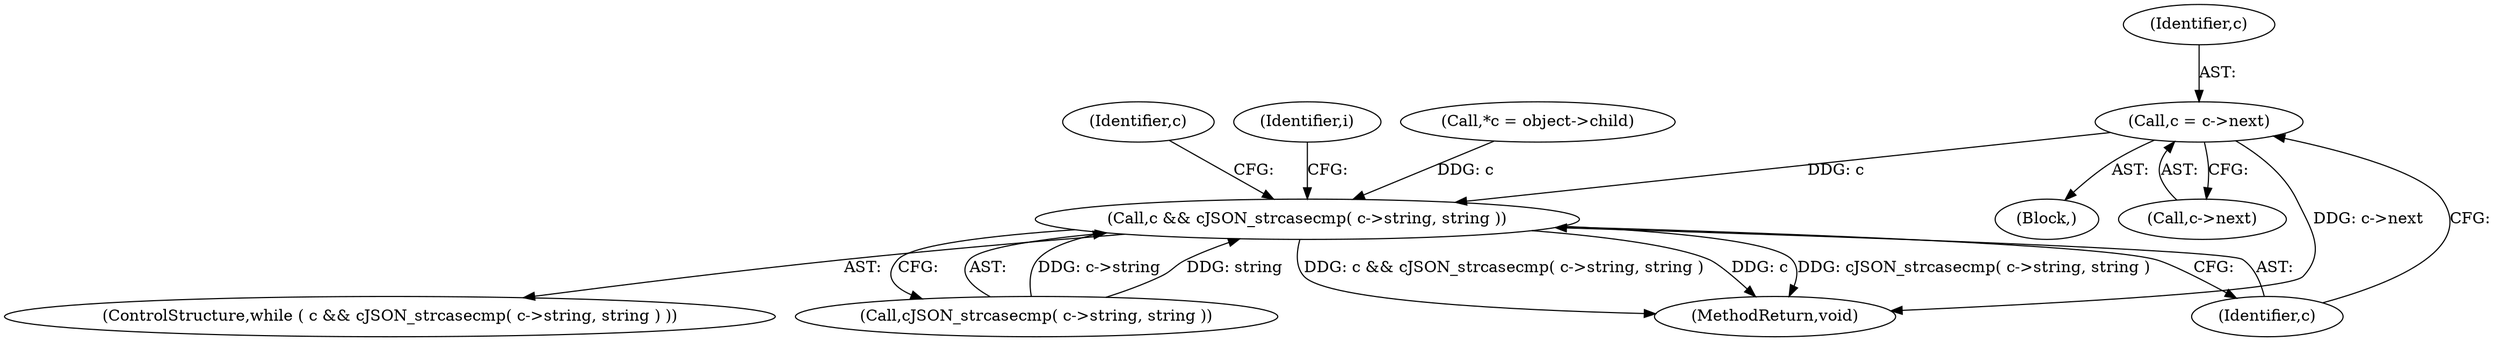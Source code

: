 digraph "1_iperf_91f2fa59e8ed80dfbf400add0164ee0e508e412a_30@del" {
"1000126" [label="(Call,c = c->next)"];
"1000116" [label="(Call,c && cJSON_strcasecmp( c->string, string ))"];
"1000144" [label="(MethodReturn,void)"];
"1000115" [label="(ControlStructure,while ( c && cJSON_strcasecmp( c->string, string ) ))"];
"1000127" [label="(Identifier,c)"];
"1000110" [label="(Call,*c = object->child)"];
"1000132" [label="(Identifier,c)"];
"1000118" [label="(Call,cJSON_strcasecmp( c->string, string ))"];
"1000123" [label="(Block,)"];
"1000117" [label="(Identifier,c)"];
"1000128" [label="(Call,c->next)"];
"1000116" [label="(Call,c && cJSON_strcasecmp( c->string, string ))"];
"1000125" [label="(Identifier,i)"];
"1000126" [label="(Call,c = c->next)"];
"1000126" -> "1000123"  [label="AST: "];
"1000126" -> "1000128"  [label="CFG: "];
"1000127" -> "1000126"  [label="AST: "];
"1000128" -> "1000126"  [label="AST: "];
"1000117" -> "1000126"  [label="CFG: "];
"1000126" -> "1000144"  [label="DDG: c->next"];
"1000126" -> "1000116"  [label="DDG: c"];
"1000116" -> "1000115"  [label="AST: "];
"1000116" -> "1000117"  [label="CFG: "];
"1000116" -> "1000118"  [label="CFG: "];
"1000117" -> "1000116"  [label="AST: "];
"1000118" -> "1000116"  [label="AST: "];
"1000125" -> "1000116"  [label="CFG: "];
"1000132" -> "1000116"  [label="CFG: "];
"1000116" -> "1000144"  [label="DDG: c"];
"1000116" -> "1000144"  [label="DDG: cJSON_strcasecmp( c->string, string )"];
"1000116" -> "1000144"  [label="DDG: c && cJSON_strcasecmp( c->string, string )"];
"1000110" -> "1000116"  [label="DDG: c"];
"1000118" -> "1000116"  [label="DDG: c->string"];
"1000118" -> "1000116"  [label="DDG: string"];
}
